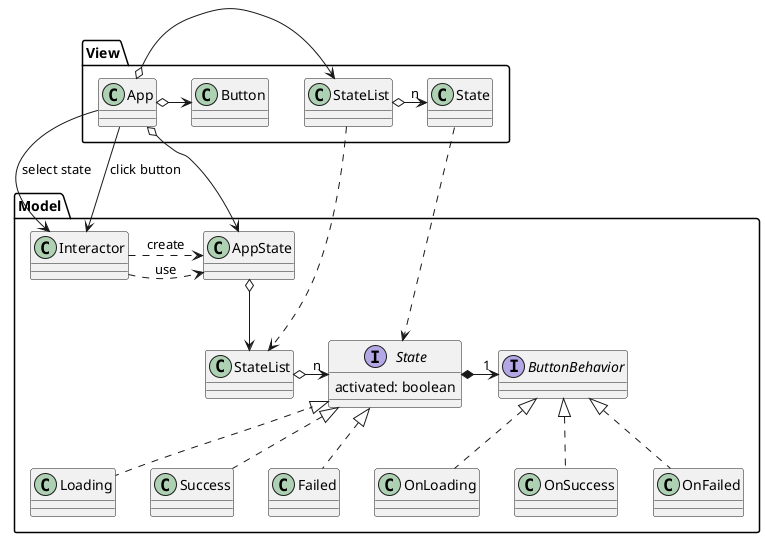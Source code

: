 @startuml Strategy Pattern
package View {
  class App
  class "StateList" as VStateList
  class "State" as VState
  class Button

  App o-r-> VStateList
  VStateList o-r-> "n" VState

  App o-r-> Button
}

package Model {
  interface ButtonBehavior
  ButtonBehavior <|.. OnLoading
  ButtonBehavior <|.. OnSuccess
  ButtonBehavior <|.. OnFailed

  interface "State" as MState {
    activated: boolean
  }
  MState <|.. Loading
  MState <|.. Success
  MState <|.. Failed

  MState *-r-> "1" ButtonBehavior

  class "StateList" as MStateList
  MStateList o-r-> "n" MState

  AppState o--> MStateList
  Interactor .r.> AppState : create
  Interactor .r.> AppState : use
}

App --> Interactor : select state
App --> Interactor : click button
App o--> AppState
VStateList ..> MStateList
VState ..> MState
@enduml